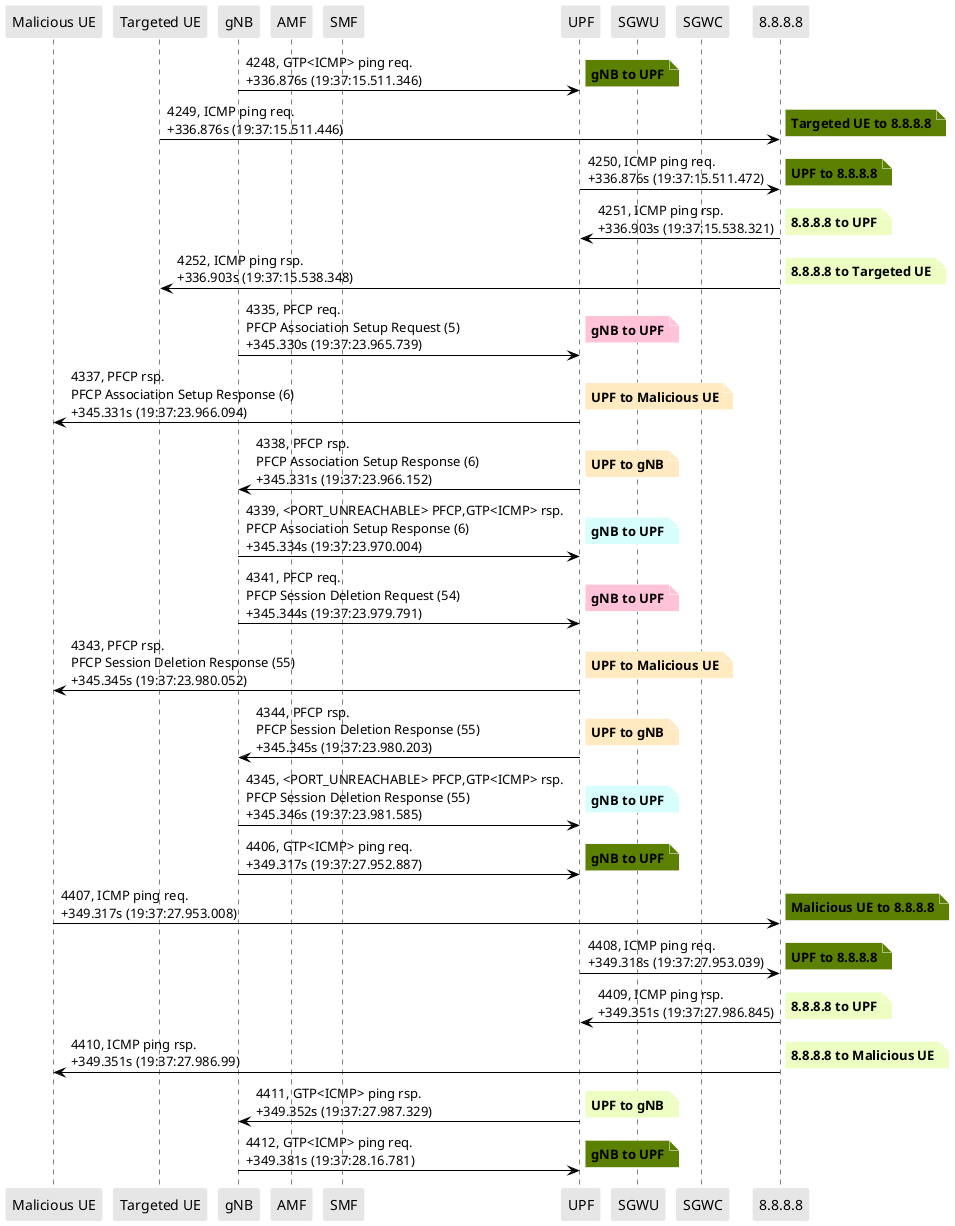@startuml
skinparam shadowing false
skinparam NoteBorderColor white
skinparam sequence {
    ArrowColor black
    LifeLineBorderColor black
    LifeLineBackgroundColor black
    ParticipantBorderColor white
    ParticipantBackgroundColor #e6e6e6
}

participant "Malicious UE"
participant "Targeted UE"
participant "gNB"
participant "AMF"
participant "SMF"
participant "UPF"
participant "SGWU"
participant "SGWC"

participant "8.8.8.8"

"gNB" -> "UPF": 4248, GTP<ICMP> ping req.\n+336.876s (19:37:15.511.346)

note right #5C8001
**gNB to UPF**
end note

"Targeted UE" -> "8.8.8.8": 4249, ICMP ping req.\n+336.876s (19:37:15.511.446)

note right #5C8001
**Targeted UE to 8.8.8.8**
end note

"UPF" -> "8.8.8.8": 4250, ICMP ping req.\n+336.876s (19:37:15.511.472)

note right #5C8001
**UPF to 8.8.8.8**
end note

"8.8.8.8" -> "UPF": 4251, ICMP ping rsp.\n+336.903s (19:37:15.538.321)

note right #EDFEC2
**8.8.8.8 to UPF**
end note

"8.8.8.8" -> "Targeted UE": 4252, ICMP ping rsp.\n+336.903s (19:37:15.538.348)

note right #EDFEC2
**8.8.8.8 to Targeted UE**
end note

"gNB" -> "UPF": 4335, PFCP req.\nPFCP Association Setup Request (5)\n+345.330s (19:37:23.965.739)

note right #FFC2D9
**gNB to UPF**
end note

"UPF" -> "Malicious UE": 4337, PFCP rsp.\nPFCP Association Setup Response (6)\n+345.331s (19:37:23.966.094)

note right #FFEAC2
**UPF to Malicious UE**
end note

"UPF" -> "gNB": 4338, PFCP rsp.\nPFCP Association Setup Response (6)\n+345.331s (19:37:23.966.152)

note right #FFEAC2
**UPF to gNB**
end note

"gNB" -> "UPF": 4339, <PORT_UNREACHABLE> PFCP,GTP<ICMP> rsp.\nPFCP Association Setup Response (6)\n+345.334s (19:37:23.970.004)

note right #D7FEFC
**gNB to UPF**
end note

"gNB" -> "UPF": 4341, PFCP req.\nPFCP Session Deletion Request (54)\n+345.344s (19:37:23.979.791)

note right #FFC2D9
**gNB to UPF**
end note

"UPF" -> "Malicious UE": 4343, PFCP rsp.\nPFCP Session Deletion Response (55)\n+345.345s (19:37:23.980.052)

note right #FFEAC2
**UPF to Malicious UE**
end note

"UPF" -> "gNB": 4344, PFCP rsp.\nPFCP Session Deletion Response (55)\n+345.345s (19:37:23.980.203)

note right #FFEAC2
**UPF to gNB**
end note

"gNB" -> "UPF": 4345, <PORT_UNREACHABLE> PFCP,GTP<ICMP> rsp.\nPFCP Session Deletion Response (55)\n+345.346s (19:37:23.981.585)

note right #D7FEFC
**gNB to UPF**
end note

"gNB" -> "UPF": 4406, GTP<ICMP> ping req.\n+349.317s (19:37:27.952.887)

note right #5C8001
**gNB to UPF**
end note

"Malicious UE" -> "8.8.8.8": 4407, ICMP ping req.\n+349.317s (19:37:27.953.008)

note right #5C8001
**Malicious UE to 8.8.8.8**
end note

"UPF" -> "8.8.8.8": 4408, ICMP ping req.\n+349.318s (19:37:27.953.039)

note right #5C8001
**UPF to 8.8.8.8**
end note

"8.8.8.8" -> "UPF": 4409, ICMP ping rsp.\n+349.351s (19:37:27.986.845)

note right #EDFEC2
**8.8.8.8 to UPF**
end note

"8.8.8.8" -> "Malicious UE": 4410, ICMP ping rsp.\n+349.351s (19:37:27.986.99)

note right #EDFEC2
**8.8.8.8 to Malicious UE**
end note

"UPF" -> "gNB": 4411, GTP<ICMP> ping rsp.\n+349.352s (19:37:27.987.329)

note right #EDFEC2
**UPF to gNB**
end note

"gNB" -> "UPF": 4412, GTP<ICMP> ping req.\n+349.381s (19:37:28.16.781)

note right #5C8001
**gNB to UPF**
end note

@enduml
